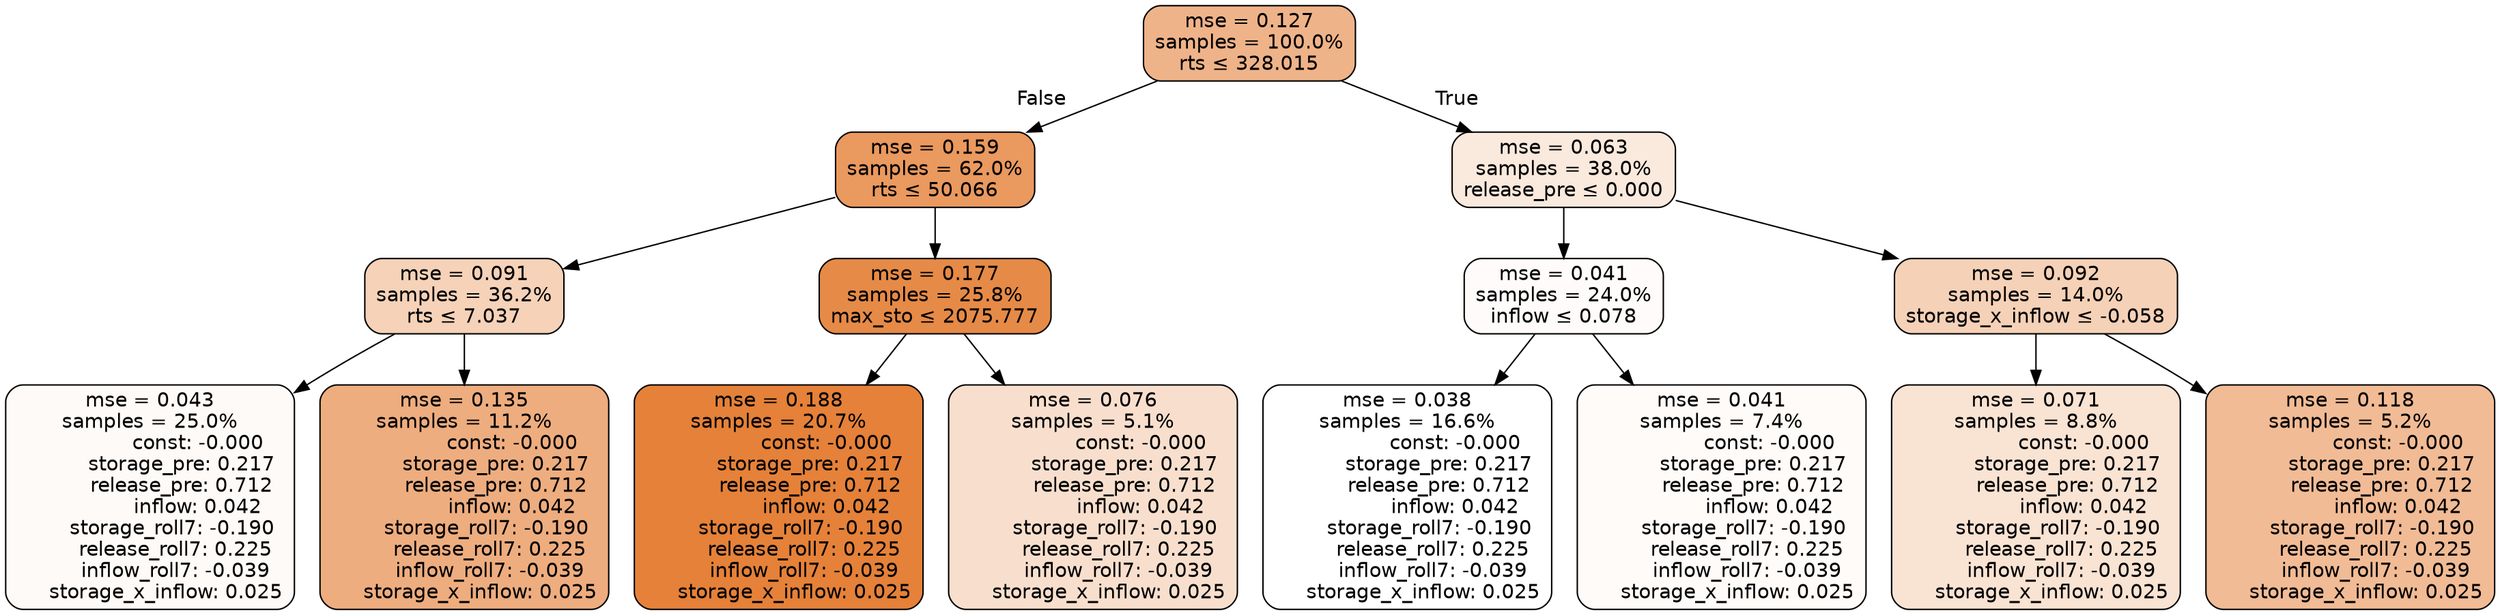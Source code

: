 digraph tree {
node [shape=rectangle, style="filled, rounded", color="black", fontname=helvetica] ;
edge [fontname=helvetica] ;
	"0" [label="mse = 0.127
samples = 100.0%
rts &le; 328.015", fillcolor="#efb389"]
	"1" [label="mse = 0.159
samples = 62.0%
rts &le; 50.066", fillcolor="#ea995f"]
	"2" [label="mse = 0.091
samples = 36.2%
rts &le; 7.037", fillcolor="#f5d2b8"]
	"3" [label="mse = 0.043
samples = 25.0%
               const: -0.000
          storage_pre: 0.217
          release_pre: 0.712
               inflow: 0.042
       storage_roll7: -0.190
        release_roll7: 0.225
        inflow_roll7: -0.039
     storage_x_inflow: 0.025", fillcolor="#fefaf7"]
	"4" [label="mse = 0.135
samples = 11.2%
               const: -0.000
          storage_pre: 0.217
          release_pre: 0.712
               inflow: 0.042
       storage_roll7: -0.190
        release_roll7: 0.225
        inflow_roll7: -0.039
     storage_x_inflow: 0.025", fillcolor="#eead7f"]
	"5" [label="mse = 0.177
samples = 25.8%
max_sto &le; 2075.777", fillcolor="#e68a47"]
	"6" [label="mse = 0.188
samples = 20.7%
               const: -0.000
          storage_pre: 0.217
          release_pre: 0.712
               inflow: 0.042
       storage_roll7: -0.190
        release_roll7: 0.225
        inflow_roll7: -0.039
     storage_x_inflow: 0.025", fillcolor="#e58139"]
	"7" [label="mse = 0.076
samples = 5.1%
               const: -0.000
          storage_pre: 0.217
          release_pre: 0.712
               inflow: 0.042
       storage_roll7: -0.190
        release_roll7: 0.225
        inflow_roll7: -0.039
     storage_x_inflow: 0.025", fillcolor="#f8dfcd"]
	"8" [label="mse = 0.063
samples = 38.0%
release_pre &le; 0.000", fillcolor="#fae9dd"]
	"9" [label="mse = 0.041
samples = 24.0%
inflow &le; 0.078", fillcolor="#fefbfa"]
	"10" [label="mse = 0.038
samples = 16.6%
               const: -0.000
          storage_pre: 0.217
          release_pre: 0.712
               inflow: 0.042
       storage_roll7: -0.190
        release_roll7: 0.225
        inflow_roll7: -0.039
     storage_x_inflow: 0.025", fillcolor="#ffffff"]
	"11" [label="mse = 0.041
samples = 7.4%
               const: -0.000
          storage_pre: 0.217
          release_pre: 0.712
               inflow: 0.042
       storage_roll7: -0.190
        release_roll7: 0.225
        inflow_roll7: -0.039
     storage_x_inflow: 0.025", fillcolor="#fefbf9"]
	"12" [label="mse = 0.092
samples = 14.0%
storage_x_inflow &le; -0.058", fillcolor="#f5d1b7"]
	"13" [label="mse = 0.071
samples = 8.8%
               const: -0.000
          storage_pre: 0.217
          release_pre: 0.712
               inflow: 0.042
       storage_roll7: -0.190
        release_roll7: 0.225
        inflow_roll7: -0.039
     storage_x_inflow: 0.025", fillcolor="#f9e3d3"]
	"14" [label="mse = 0.118
samples = 5.2%
               const: -0.000
          storage_pre: 0.217
          release_pre: 0.712
               inflow: 0.042
       storage_roll7: -0.190
        release_roll7: 0.225
        inflow_roll7: -0.039
     storage_x_inflow: 0.025", fillcolor="#f1bb95"]

	"0" -> "1" [labeldistance=2.5, labelangle=45, headlabel="False"]
	"1" -> "2"
	"2" -> "3"
	"2" -> "4"
	"1" -> "5"
	"5" -> "6"
	"5" -> "7"
	"0" -> "8" [labeldistance=2.5, labelangle=-45, headlabel="True"]
	"8" -> "9"
	"9" -> "10"
	"9" -> "11"
	"8" -> "12"
	"12" -> "13"
	"12" -> "14"
}